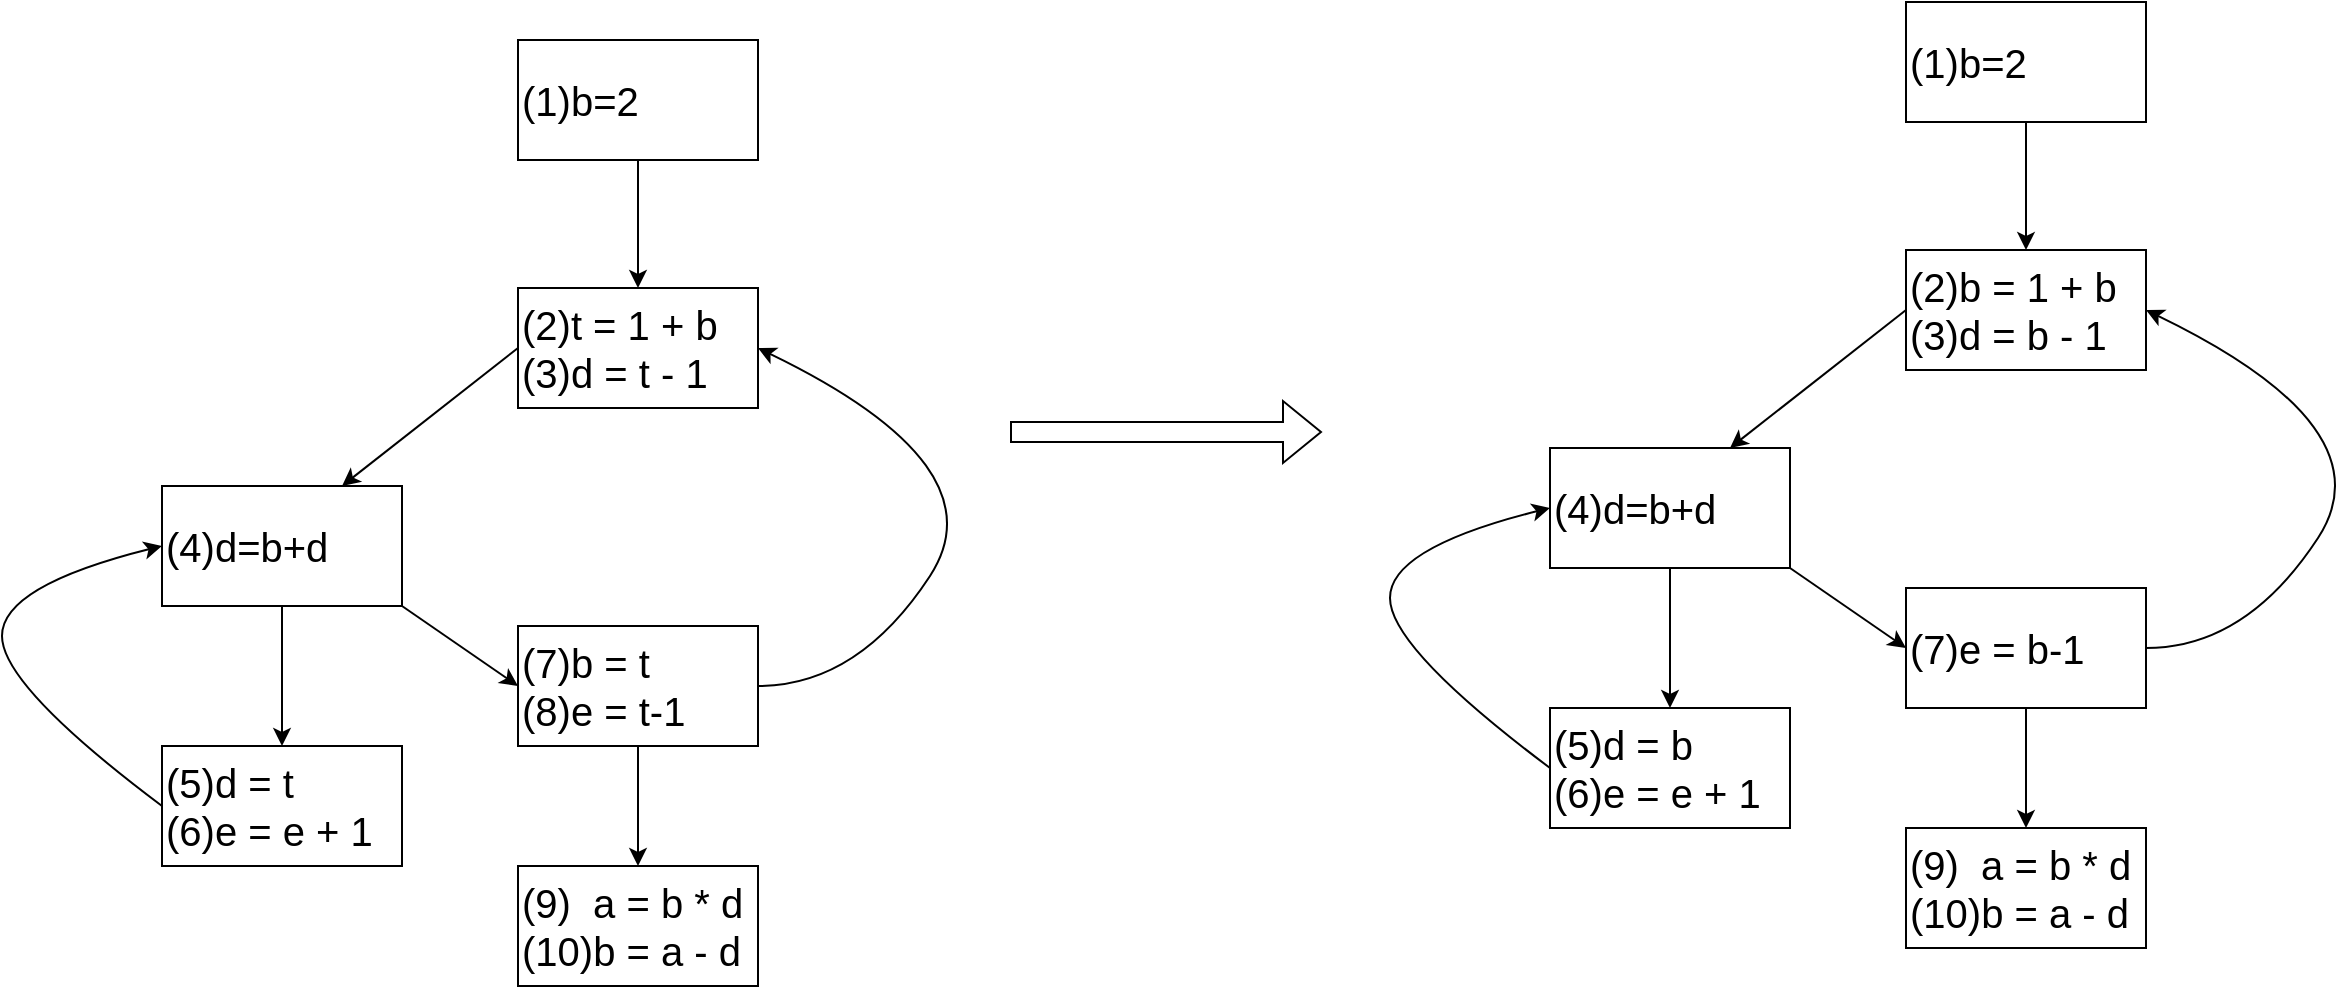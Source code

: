 <mxfile version="20.8.16" type="device"><diagram name="9.1.1" id="M64itsw7GElRo2TKDakZ"><mxGraphModel dx="2270" dy="884" grid="0" gridSize="10" guides="1" tooltips="1" connect="1" arrows="1" fold="1" page="0" pageScale="1" pageWidth="827" pageHeight="1169" math="0" shadow="0"><root><mxCell id="0"/><mxCell id="1" parent="0"/><mxCell id="03Bvyo6YCVW2KmH7DeTd-86" value="(1)b=2" style="rounded=0;whiteSpace=wrap;html=1;fontSize=20;align=left;" parent="1" vertex="1"><mxGeometry x="208" y="307" width="120" height="60" as="geometry"/></mxCell><mxCell id="03Bvyo6YCVW2KmH7DeTd-87" value="(2)t = 1 + b&lt;br&gt;(3)d = t - 1" style="rounded=0;whiteSpace=wrap;html=1;fontSize=20;align=left;" parent="1" vertex="1"><mxGeometry x="208" y="431" width="120" height="60" as="geometry"/></mxCell><mxCell id="03Bvyo6YCVW2KmH7DeTd-88" value="" style="endArrow=classic;html=1;rounded=0;fontSize=20;entryX=0.5;entryY=0;entryDx=0;entryDy=0;exitX=0.5;exitY=1;exitDx=0;exitDy=0;" parent="1" source="03Bvyo6YCVW2KmH7DeTd-86" target="03Bvyo6YCVW2KmH7DeTd-87" edge="1"><mxGeometry width="50" height="50" relative="1" as="geometry"><mxPoint x="265" y="369" as="sourcePoint"/><mxPoint x="265" y="426" as="targetPoint"/></mxGeometry></mxCell><mxCell id="03Bvyo6YCVW2KmH7DeTd-89" value="(4)d=b+d" style="rounded=0;whiteSpace=wrap;html=1;fontSize=20;align=left;" parent="1" vertex="1"><mxGeometry x="30" y="530" width="120" height="60" as="geometry"/></mxCell><mxCell id="03Bvyo6YCVW2KmH7DeTd-90" value="(5)d = t&lt;br&gt;(6)e = e + 1" style="rounded=0;whiteSpace=wrap;html=1;fontSize=20;align=left;" parent="1" vertex="1"><mxGeometry x="30" y="660" width="120" height="60" as="geometry"/></mxCell><mxCell id="03Bvyo6YCVW2KmH7DeTd-91" value="" style="endArrow=classic;html=1;rounded=0;fontSize=20;entryX=0.75;entryY=0;entryDx=0;entryDy=0;exitX=0;exitY=0.5;exitDx=0;exitDy=0;" parent="1" source="03Bvyo6YCVW2KmH7DeTd-87" target="03Bvyo6YCVW2KmH7DeTd-89" edge="1"><mxGeometry width="50" height="50" relative="1" as="geometry"><mxPoint x="120" y="500" as="sourcePoint"/><mxPoint x="170" y="450" as="targetPoint"/></mxGeometry></mxCell><mxCell id="03Bvyo6YCVW2KmH7DeTd-92" value="" style="endArrow=classic;html=1;rounded=0;fontSize=20;exitX=0.5;exitY=1;exitDx=0;exitDy=0;entryX=0.5;entryY=0;entryDx=0;entryDy=0;" parent="1" source="03Bvyo6YCVW2KmH7DeTd-89" target="03Bvyo6YCVW2KmH7DeTd-90" edge="1"><mxGeometry width="50" height="50" relative="1" as="geometry"><mxPoint x="60" y="650" as="sourcePoint"/><mxPoint x="100" y="640" as="targetPoint"/></mxGeometry></mxCell><mxCell id="03Bvyo6YCVW2KmH7DeTd-93" value="" style="curved=1;endArrow=classic;html=1;rounded=0;fontSize=20;entryX=1;entryY=0.5;entryDx=0;entryDy=0;" parent="1" target="03Bvyo6YCVW2KmH7DeTd-87" edge="1"><mxGeometry width="50" height="50" relative="1" as="geometry"><mxPoint x="328" y="630" as="sourcePoint"/><mxPoint x="378" y="580" as="targetPoint"/><Array as="points"><mxPoint x="378" y="630"/><mxPoint x="450" y="520"/></Array></mxGeometry></mxCell><mxCell id="03Bvyo6YCVW2KmH7DeTd-94" value="" style="curved=1;endArrow=classic;html=1;rounded=0;fontSize=20;entryX=0;entryY=0.5;entryDx=0;entryDy=0;exitX=0;exitY=0.5;exitDx=0;exitDy=0;" parent="1" source="03Bvyo6YCVW2KmH7DeTd-90" target="03Bvyo6YCVW2KmH7DeTd-89" edge="1"><mxGeometry width="50" height="50" relative="1" as="geometry"><mxPoint x="-50" y="630" as="sourcePoint"/><mxPoint y="580" as="targetPoint"/><Array as="points"><mxPoint x="-50" y="630"/><mxPoint x="-50" y="580"/></Array></mxGeometry></mxCell><mxCell id="03Bvyo6YCVW2KmH7DeTd-95" value="(7)b = t&lt;br&gt;(8)e = t-1" style="rounded=0;whiteSpace=wrap;html=1;fontSize=20;align=left;" parent="1" vertex="1"><mxGeometry x="208" y="600" width="120" height="60" as="geometry"/></mxCell><mxCell id="03Bvyo6YCVW2KmH7DeTd-96" value="" style="endArrow=classic;html=1;rounded=0;fontSize=20;entryX=0;entryY=0.5;entryDx=0;entryDy=0;" parent="1" target="03Bvyo6YCVW2KmH7DeTd-95" edge="1"><mxGeometry width="50" height="50" relative="1" as="geometry"><mxPoint x="150" y="590" as="sourcePoint"/><mxPoint x="200" y="540" as="targetPoint"/></mxGeometry></mxCell><mxCell id="03Bvyo6YCVW2KmH7DeTd-97" value="(9)&amp;nbsp; a = b * d&lt;br&gt;(10)b = a - d" style="rounded=0;whiteSpace=wrap;html=1;fontSize=20;align=left;" parent="1" vertex="1"><mxGeometry x="208" y="720" width="120" height="60" as="geometry"/></mxCell><mxCell id="03Bvyo6YCVW2KmH7DeTd-98" value="" style="endArrow=classic;html=1;rounded=0;fontSize=20;entryX=0.5;entryY=0;entryDx=0;entryDy=0;exitX=0.5;exitY=1;exitDx=0;exitDy=0;" parent="1" source="03Bvyo6YCVW2KmH7DeTd-95" target="03Bvyo6YCVW2KmH7DeTd-97" edge="1"><mxGeometry width="50" height="50" relative="1" as="geometry"><mxPoint x="320" y="690" as="sourcePoint"/><mxPoint x="370" y="640" as="targetPoint"/></mxGeometry></mxCell><mxCell id="03Bvyo6YCVW2KmH7DeTd-99" value="(1)b=2" style="rounded=0;whiteSpace=wrap;html=1;fontSize=20;align=left;" parent="1" vertex="1"><mxGeometry x="902" y="288" width="120" height="60" as="geometry"/></mxCell><mxCell id="03Bvyo6YCVW2KmH7DeTd-100" value="(2)b = 1 + b&lt;br&gt;(3)d = b - 1" style="rounded=0;whiteSpace=wrap;html=1;fontSize=20;align=left;" parent="1" vertex="1"><mxGeometry x="902" y="412" width="120" height="60" as="geometry"/></mxCell><mxCell id="03Bvyo6YCVW2KmH7DeTd-101" value="" style="endArrow=classic;html=1;rounded=0;fontSize=20;entryX=0.5;entryY=0;entryDx=0;entryDy=0;exitX=0.5;exitY=1;exitDx=0;exitDy=0;" parent="1" source="03Bvyo6YCVW2KmH7DeTd-99" target="03Bvyo6YCVW2KmH7DeTd-100" edge="1"><mxGeometry width="50" height="50" relative="1" as="geometry"><mxPoint x="959" y="350" as="sourcePoint"/><mxPoint x="959" y="407" as="targetPoint"/></mxGeometry></mxCell><mxCell id="03Bvyo6YCVW2KmH7DeTd-102" value="(4)d=b+d" style="rounded=0;whiteSpace=wrap;html=1;fontSize=20;align=left;" parent="1" vertex="1"><mxGeometry x="724" y="511" width="120" height="60" as="geometry"/></mxCell><mxCell id="03Bvyo6YCVW2KmH7DeTd-103" value="(5)d = b&lt;br&gt;(6)e = e + 1" style="rounded=0;whiteSpace=wrap;html=1;fontSize=20;align=left;" parent="1" vertex="1"><mxGeometry x="724" y="641" width="120" height="60" as="geometry"/></mxCell><mxCell id="03Bvyo6YCVW2KmH7DeTd-104" value="" style="endArrow=classic;html=1;rounded=0;fontSize=20;entryX=0.75;entryY=0;entryDx=0;entryDy=0;exitX=0;exitY=0.5;exitDx=0;exitDy=0;" parent="1" source="03Bvyo6YCVW2KmH7DeTd-100" target="03Bvyo6YCVW2KmH7DeTd-102" edge="1"><mxGeometry width="50" height="50" relative="1" as="geometry"><mxPoint x="814" y="481" as="sourcePoint"/><mxPoint x="864" y="431" as="targetPoint"/></mxGeometry></mxCell><mxCell id="03Bvyo6YCVW2KmH7DeTd-105" value="" style="endArrow=classic;html=1;rounded=0;fontSize=20;exitX=0.5;exitY=1;exitDx=0;exitDy=0;entryX=0.5;entryY=0;entryDx=0;entryDy=0;" parent="1" source="03Bvyo6YCVW2KmH7DeTd-102" target="03Bvyo6YCVW2KmH7DeTd-103" edge="1"><mxGeometry width="50" height="50" relative="1" as="geometry"><mxPoint x="754" y="631" as="sourcePoint"/><mxPoint x="794" y="621" as="targetPoint"/></mxGeometry></mxCell><mxCell id="03Bvyo6YCVW2KmH7DeTd-106" value="" style="curved=1;endArrow=classic;html=1;rounded=0;fontSize=20;entryX=1;entryY=0.5;entryDx=0;entryDy=0;" parent="1" target="03Bvyo6YCVW2KmH7DeTd-100" edge="1"><mxGeometry width="50" height="50" relative="1" as="geometry"><mxPoint x="1022" y="611" as="sourcePoint"/><mxPoint x="1072" y="561" as="targetPoint"/><Array as="points"><mxPoint x="1072" y="611"/><mxPoint x="1144" y="501"/></Array></mxGeometry></mxCell><mxCell id="03Bvyo6YCVW2KmH7DeTd-107" value="" style="curved=1;endArrow=classic;html=1;rounded=0;fontSize=20;entryX=0;entryY=0.5;entryDx=0;entryDy=0;exitX=0;exitY=0.5;exitDx=0;exitDy=0;" parent="1" source="03Bvyo6YCVW2KmH7DeTd-103" target="03Bvyo6YCVW2KmH7DeTd-102" edge="1"><mxGeometry width="50" height="50" relative="1" as="geometry"><mxPoint x="644" y="611" as="sourcePoint"/><mxPoint x="694" y="561" as="targetPoint"/><Array as="points"><mxPoint x="644" y="611"/><mxPoint x="644" y="561"/></Array></mxGeometry></mxCell><mxCell id="03Bvyo6YCVW2KmH7DeTd-108" value="(7)e = b-1" style="rounded=0;whiteSpace=wrap;html=1;fontSize=20;align=left;" parent="1" vertex="1"><mxGeometry x="902" y="581" width="120" height="60" as="geometry"/></mxCell><mxCell id="03Bvyo6YCVW2KmH7DeTd-109" value="" style="endArrow=classic;html=1;rounded=0;fontSize=20;entryX=0;entryY=0.5;entryDx=0;entryDy=0;" parent="1" target="03Bvyo6YCVW2KmH7DeTd-108" edge="1"><mxGeometry width="50" height="50" relative="1" as="geometry"><mxPoint x="844" y="571" as="sourcePoint"/><mxPoint x="894" y="521" as="targetPoint"/></mxGeometry></mxCell><mxCell id="03Bvyo6YCVW2KmH7DeTd-110" value="(9)&amp;nbsp; a = b * d&lt;br&gt;(10)b = a - d" style="rounded=0;whiteSpace=wrap;html=1;fontSize=20;align=left;" parent="1" vertex="1"><mxGeometry x="902" y="701" width="120" height="60" as="geometry"/></mxCell><mxCell id="03Bvyo6YCVW2KmH7DeTd-111" value="" style="endArrow=classic;html=1;rounded=0;fontSize=20;entryX=0.5;entryY=0;entryDx=0;entryDy=0;exitX=0.5;exitY=1;exitDx=0;exitDy=0;" parent="1" source="03Bvyo6YCVW2KmH7DeTd-108" target="03Bvyo6YCVW2KmH7DeTd-110" edge="1"><mxGeometry width="50" height="50" relative="1" as="geometry"><mxPoint x="1014" y="671" as="sourcePoint"/><mxPoint x="1064" y="621" as="targetPoint"/></mxGeometry></mxCell><mxCell id="03Bvyo6YCVW2KmH7DeTd-112" value="" style="shape=flexArrow;endArrow=classic;html=1;rounded=0;fontSize=20;" parent="1" edge="1"><mxGeometry width="50" height="50" relative="1" as="geometry"><mxPoint x="454" y="503" as="sourcePoint"/><mxPoint x="610" y="503" as="targetPoint"/></mxGeometry></mxCell></root></mxGraphModel></diagram></mxfile>